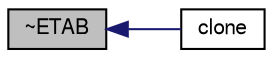 digraph "~ETAB"
{
  bgcolor="transparent";
  edge [fontname="FreeSans",fontsize="10",labelfontname="FreeSans",labelfontsize="10"];
  node [fontname="FreeSans",fontsize="10",shape=record];
  rankdir="LR";
  Node31 [label="~ETAB",height=0.2,width=0.4,color="black", fillcolor="grey75", style="filled", fontcolor="black"];
  Node31 -> Node32 [dir="back",color="midnightblue",fontsize="10",style="solid",fontname="FreeSans"];
  Node32 [label="clone",height=0.2,width=0.4,color="black",URL="$a24558.html#aecde521ae19b7771392bf21ec43e0ccf",tooltip="Construct and return a clone. "];
}

